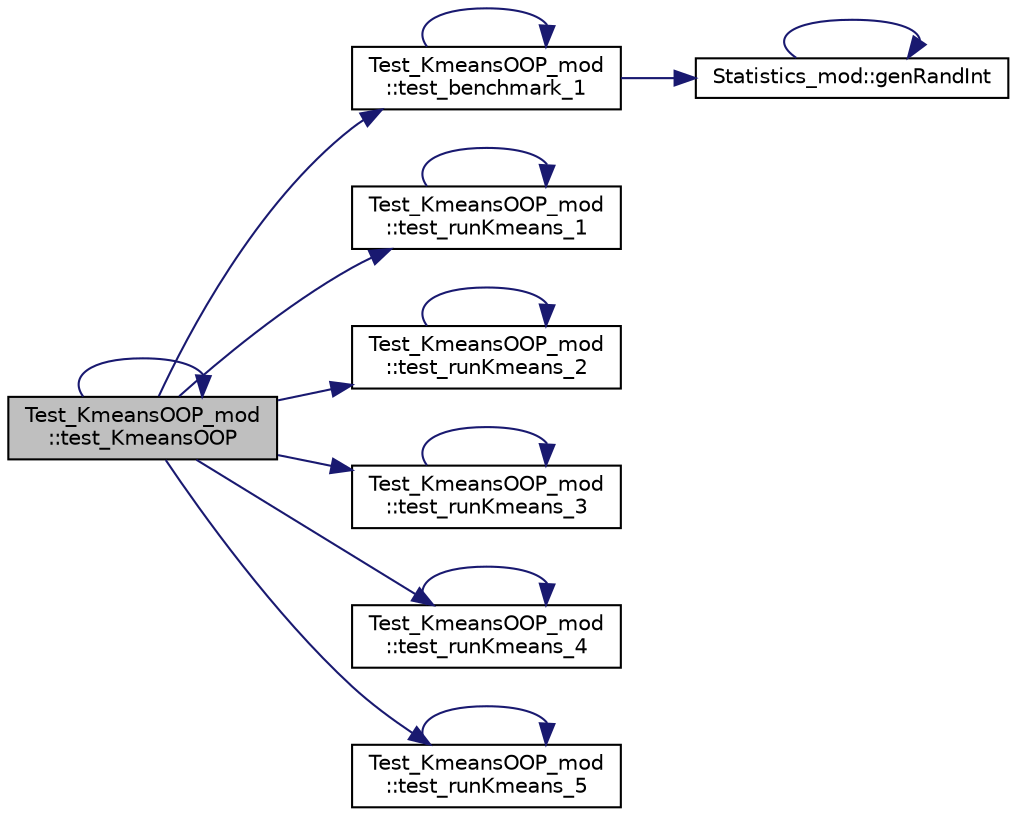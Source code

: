 digraph "Test_KmeansOOP_mod::test_KmeansOOP"
{
 // LATEX_PDF_SIZE
  edge [fontname="Helvetica",fontsize="10",labelfontname="Helvetica",labelfontsize="10"];
  node [fontname="Helvetica",fontsize="10",shape=record];
  rankdir="LR";
  Node1 [label="Test_KmeansOOP_mod\l::test_KmeansOOP",height=0.2,width=0.4,color="black", fillcolor="grey75", style="filled", fontcolor="black",tooltip=" "];
  Node1 -> Node2 [color="midnightblue",fontsize="10",style="solid",fontname="Helvetica"];
  Node2 [label="Test_KmeansOOP_mod\l::test_benchmark_1",height=0.2,width=0.4,color="black", fillcolor="white", style="filled",URL="$namespaceTest__KmeansOOP__mod.html#a9215106f7244bfc3debe1d7ed20a9101",tooltip="Calling the Kmeans routine repeatedly should not cause any errors. This test is also used for benchma..."];
  Node2 -> Node3 [color="midnightblue",fontsize="10",style="solid",fontname="Helvetica"];
  Node3 [label="Statistics_mod::genRandInt",height=0.2,width=0.4,color="black", fillcolor="white", style="filled",URL="$namespaceStatistics__mod.html#a5ea2ddbbf4700b69f1c8076e336c9687",tooltip="Return an integer uniformly-distributed random integer-valued number in the range [lowerBound ,..."];
  Node3 -> Node3 [color="midnightblue",fontsize="10",style="solid",fontname="Helvetica"];
  Node2 -> Node2 [color="midnightblue",fontsize="10",style="solid",fontname="Helvetica"];
  Node1 -> Node1 [color="midnightblue",fontsize="10",style="solid",fontname="Helvetica"];
  Node1 -> Node4 [color="midnightblue",fontsize="10",style="solid",fontname="Helvetica"];
  Node4 [label="Test_KmeansOOP_mod\l::test_runKmeans_1",height=0.2,width=0.4,color="black", fillcolor="white", style="filled",URL="$namespaceTest__KmeansOOP__mod.html#a5cc3198426efaed97d9466285a50af72",tooltip=" "];
  Node4 -> Node4 [color="midnightblue",fontsize="10",style="solid",fontname="Helvetica"];
  Node1 -> Node5 [color="midnightblue",fontsize="10",style="solid",fontname="Helvetica"];
  Node5 [label="Test_KmeansOOP_mod\l::test_runKmeans_2",height=0.2,width=0.4,color="black", fillcolor="white", style="filled",URL="$namespaceTest__KmeansOOP__mod.html#a1ce8fa1d6ff3920c2dd572600fe20f9d",tooltip="test runKmeans() by passing a fixed initial set of cluster centers to the Kmeans constructor."];
  Node5 -> Node5 [color="midnightblue",fontsize="10",style="solid",fontname="Helvetica"];
  Node1 -> Node6 [color="midnightblue",fontsize="10",style="solid",fontname="Helvetica"];
  Node6 [label="Test_KmeansOOP_mod\l::test_runKmeans_3",height=0.2,width=0.4,color="black", fillcolor="white", style="filled",URL="$namespaceTest__KmeansOOP__mod.html#aabb1778dc4c86ffbc2718bf46a95bfdb",tooltip="If the optional input argument niterMax is specified, the output value for niter must not go beyond i..."];
  Node6 -> Node6 [color="midnightblue",fontsize="10",style="solid",fontname="Helvetica"];
  Node1 -> Node7 [color="midnightblue",fontsize="10",style="solid",fontname="Helvetica"];
  Node7 [label="Test_KmeansOOP_mod\l::test_runKmeans_4",height=0.2,width=0.4,color="black", fillcolor="white", style="filled",URL="$namespaceTest__KmeansOOP__mod.html#a0272e1588bd0d1776ea1bf312b65546d",tooltip="The function runKmeans() must function properly for reasonable optional input values of nzsciMax and ..."];
  Node7 -> Node7 [color="midnightblue",fontsize="10",style="solid",fontname="Helvetica"];
  Node1 -> Node8 [color="midnightblue",fontsize="10",style="solid",fontname="Helvetica"];
  Node8 [label="Test_KmeansOOP_mod\l::test_runKmeans_5",height=0.2,width=0.4,color="black", fillcolor="white", style="filled",URL="$namespaceTest__KmeansOOP__mod.html#aef92db3b1ecaa8fc25e576a83fc03325",tooltip="test runKmeans() by passing a number of tries to find the more optimal Kmeans clustering."];
  Node8 -> Node8 [color="midnightblue",fontsize="10",style="solid",fontname="Helvetica"];
}
